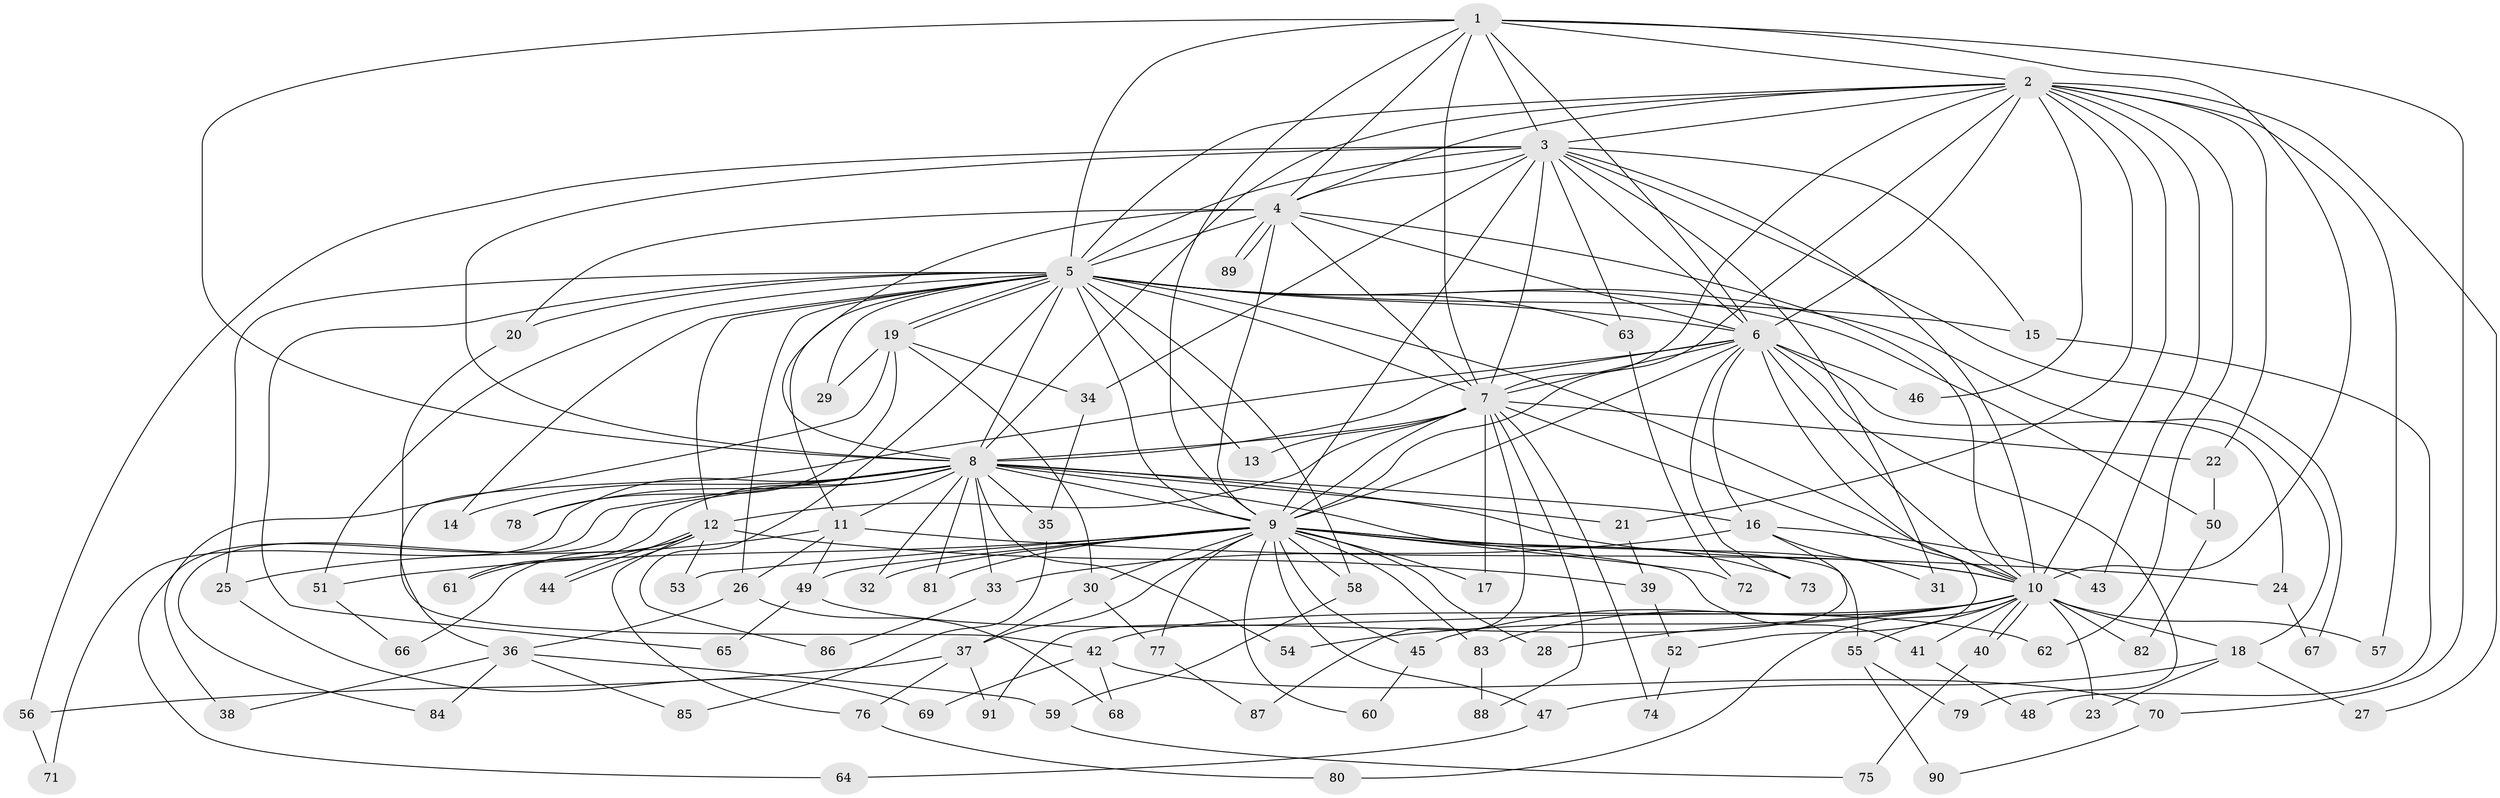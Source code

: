 // Generated by graph-tools (version 1.1) at 2025/14/03/09/25 04:14:07]
// undirected, 91 vertices, 207 edges
graph export_dot {
graph [start="1"]
  node [color=gray90,style=filled];
  1;
  2;
  3;
  4;
  5;
  6;
  7;
  8;
  9;
  10;
  11;
  12;
  13;
  14;
  15;
  16;
  17;
  18;
  19;
  20;
  21;
  22;
  23;
  24;
  25;
  26;
  27;
  28;
  29;
  30;
  31;
  32;
  33;
  34;
  35;
  36;
  37;
  38;
  39;
  40;
  41;
  42;
  43;
  44;
  45;
  46;
  47;
  48;
  49;
  50;
  51;
  52;
  53;
  54;
  55;
  56;
  57;
  58;
  59;
  60;
  61;
  62;
  63;
  64;
  65;
  66;
  67;
  68;
  69;
  70;
  71;
  72;
  73;
  74;
  75;
  76;
  77;
  78;
  79;
  80;
  81;
  82;
  83;
  84;
  85;
  86;
  87;
  88;
  89;
  90;
  91;
  1 -- 2;
  1 -- 3;
  1 -- 4;
  1 -- 5;
  1 -- 6;
  1 -- 7;
  1 -- 8;
  1 -- 9;
  1 -- 10;
  1 -- 70;
  2 -- 3;
  2 -- 4;
  2 -- 5;
  2 -- 6;
  2 -- 7;
  2 -- 8;
  2 -- 9;
  2 -- 10;
  2 -- 21;
  2 -- 22;
  2 -- 27;
  2 -- 43;
  2 -- 46;
  2 -- 57;
  2 -- 62;
  3 -- 4;
  3 -- 5;
  3 -- 6;
  3 -- 7;
  3 -- 8;
  3 -- 9;
  3 -- 10;
  3 -- 15;
  3 -- 31;
  3 -- 34;
  3 -- 56;
  3 -- 63;
  3 -- 67;
  4 -- 5;
  4 -- 6;
  4 -- 7;
  4 -- 8;
  4 -- 9;
  4 -- 10;
  4 -- 20;
  4 -- 89;
  4 -- 89;
  5 -- 6;
  5 -- 7;
  5 -- 8;
  5 -- 9;
  5 -- 10;
  5 -- 11;
  5 -- 12;
  5 -- 13;
  5 -- 14;
  5 -- 15;
  5 -- 18;
  5 -- 19;
  5 -- 19;
  5 -- 20;
  5 -- 25;
  5 -- 26;
  5 -- 29;
  5 -- 50;
  5 -- 51;
  5 -- 58;
  5 -- 63;
  5 -- 65;
  5 -- 86;
  6 -- 7;
  6 -- 8;
  6 -- 9;
  6 -- 10;
  6 -- 16;
  6 -- 24;
  6 -- 36;
  6 -- 46;
  6 -- 52;
  6 -- 73;
  6 -- 79;
  7 -- 8;
  7 -- 9;
  7 -- 10;
  7 -- 12;
  7 -- 13;
  7 -- 17;
  7 -- 22;
  7 -- 74;
  7 -- 87;
  7 -- 88;
  8 -- 9;
  8 -- 10;
  8 -- 11;
  8 -- 14;
  8 -- 16;
  8 -- 21;
  8 -- 32;
  8 -- 33;
  8 -- 35;
  8 -- 54;
  8 -- 55;
  8 -- 61;
  8 -- 64;
  8 -- 71;
  8 -- 78;
  8 -- 81;
  8 -- 84;
  9 -- 10;
  9 -- 17;
  9 -- 28;
  9 -- 30;
  9 -- 32;
  9 -- 37;
  9 -- 41;
  9 -- 45;
  9 -- 47;
  9 -- 49;
  9 -- 51;
  9 -- 53;
  9 -- 58;
  9 -- 60;
  9 -- 72;
  9 -- 73;
  9 -- 77;
  9 -- 81;
  9 -- 83;
  10 -- 18;
  10 -- 23;
  10 -- 28;
  10 -- 40;
  10 -- 40;
  10 -- 41;
  10 -- 42;
  10 -- 45;
  10 -- 54;
  10 -- 55;
  10 -- 57;
  10 -- 80;
  10 -- 82;
  10 -- 83;
  11 -- 24;
  11 -- 25;
  11 -- 26;
  11 -- 49;
  12 -- 39;
  12 -- 44;
  12 -- 44;
  12 -- 53;
  12 -- 61;
  12 -- 66;
  12 -- 76;
  15 -- 48;
  16 -- 31;
  16 -- 33;
  16 -- 43;
  16 -- 91;
  18 -- 23;
  18 -- 27;
  18 -- 47;
  19 -- 29;
  19 -- 30;
  19 -- 34;
  19 -- 38;
  19 -- 78;
  20 -- 42;
  21 -- 39;
  22 -- 50;
  24 -- 67;
  25 -- 69;
  26 -- 36;
  26 -- 68;
  30 -- 37;
  30 -- 77;
  33 -- 86;
  34 -- 35;
  35 -- 85;
  36 -- 38;
  36 -- 59;
  36 -- 84;
  36 -- 85;
  37 -- 56;
  37 -- 76;
  37 -- 91;
  39 -- 52;
  40 -- 75;
  41 -- 48;
  42 -- 68;
  42 -- 69;
  42 -- 70;
  45 -- 60;
  47 -- 64;
  49 -- 62;
  49 -- 65;
  50 -- 82;
  51 -- 66;
  52 -- 74;
  55 -- 79;
  55 -- 90;
  56 -- 71;
  58 -- 59;
  59 -- 75;
  63 -- 72;
  70 -- 90;
  76 -- 80;
  77 -- 87;
  83 -- 88;
}
